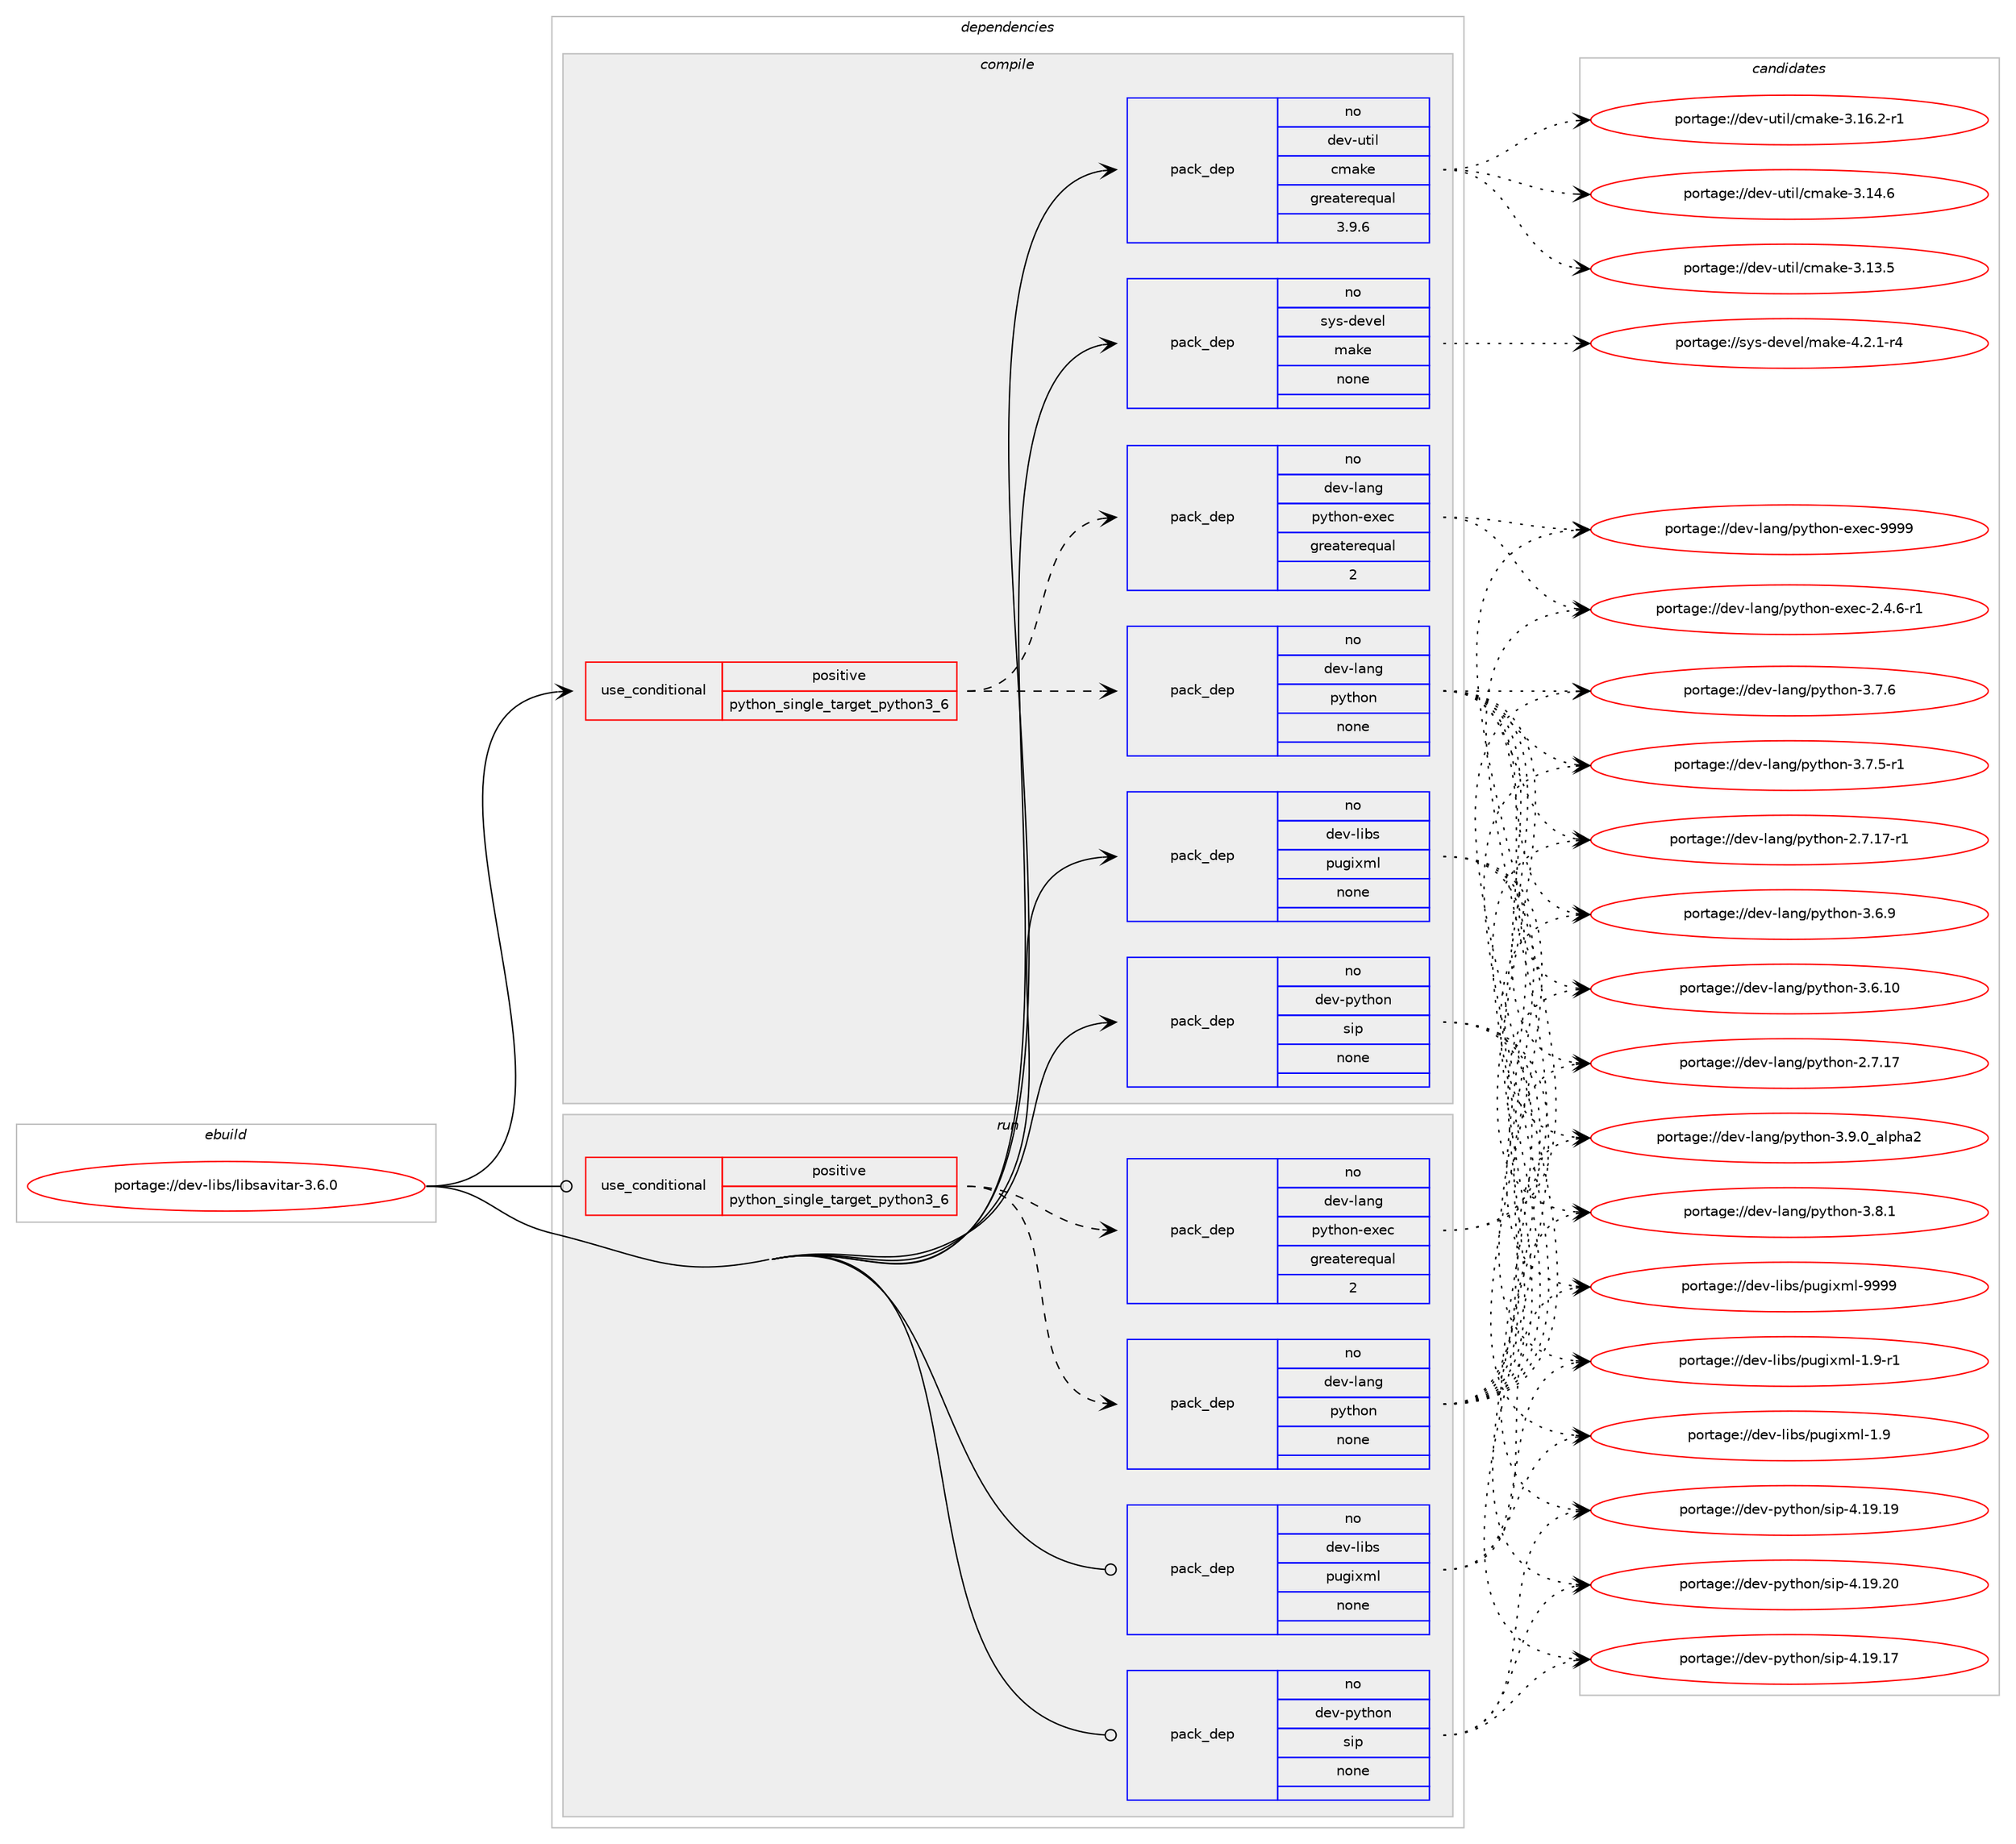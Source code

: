 digraph prolog {

# *************
# Graph options
# *************

newrank=true;
concentrate=true;
compound=true;
graph [rankdir=LR,fontname=Helvetica,fontsize=10,ranksep=1.5];#, ranksep=2.5, nodesep=0.2];
edge  [arrowhead=vee];
node  [fontname=Helvetica,fontsize=10];

# **********
# The ebuild
# **********

subgraph cluster_leftcol {
color=gray;
rank=same;
label=<<i>ebuild</i>>;
id [label="portage://dev-libs/libsavitar-3.6.0", color=red, width=4, href="../dev-libs/libsavitar-3.6.0.svg"];
}

# ****************
# The dependencies
# ****************

subgraph cluster_midcol {
color=gray;
label=<<i>dependencies</i>>;
subgraph cluster_compile {
fillcolor="#eeeeee";
style=filled;
label=<<i>compile</i>>;
subgraph cond124771 {
dependency510541 [label=<<TABLE BORDER="0" CELLBORDER="1" CELLSPACING="0" CELLPADDING="4"><TR><TD ROWSPAN="3" CELLPADDING="10">use_conditional</TD></TR><TR><TD>positive</TD></TR><TR><TD>python_single_target_python3_6</TD></TR></TABLE>>, shape=none, color=red];
subgraph pack380538 {
dependency510542 [label=<<TABLE BORDER="0" CELLBORDER="1" CELLSPACING="0" CELLPADDING="4" WIDTH="220"><TR><TD ROWSPAN="6" CELLPADDING="30">pack_dep</TD></TR><TR><TD WIDTH="110">no</TD></TR><TR><TD>dev-lang</TD></TR><TR><TD>python</TD></TR><TR><TD>none</TD></TR><TR><TD></TD></TR></TABLE>>, shape=none, color=blue];
}
dependency510541:e -> dependency510542:w [weight=20,style="dashed",arrowhead="vee"];
subgraph pack380539 {
dependency510543 [label=<<TABLE BORDER="0" CELLBORDER="1" CELLSPACING="0" CELLPADDING="4" WIDTH="220"><TR><TD ROWSPAN="6" CELLPADDING="30">pack_dep</TD></TR><TR><TD WIDTH="110">no</TD></TR><TR><TD>dev-lang</TD></TR><TR><TD>python-exec</TD></TR><TR><TD>greaterequal</TD></TR><TR><TD>2</TD></TR></TABLE>>, shape=none, color=blue];
}
dependency510541:e -> dependency510543:w [weight=20,style="dashed",arrowhead="vee"];
}
id:e -> dependency510541:w [weight=20,style="solid",arrowhead="vee"];
subgraph pack380540 {
dependency510544 [label=<<TABLE BORDER="0" CELLBORDER="1" CELLSPACING="0" CELLPADDING="4" WIDTH="220"><TR><TD ROWSPAN="6" CELLPADDING="30">pack_dep</TD></TR><TR><TD WIDTH="110">no</TD></TR><TR><TD>dev-libs</TD></TR><TR><TD>pugixml</TD></TR><TR><TD>none</TD></TR><TR><TD></TD></TR></TABLE>>, shape=none, color=blue];
}
id:e -> dependency510544:w [weight=20,style="solid",arrowhead="vee"];
subgraph pack380541 {
dependency510545 [label=<<TABLE BORDER="0" CELLBORDER="1" CELLSPACING="0" CELLPADDING="4" WIDTH="220"><TR><TD ROWSPAN="6" CELLPADDING="30">pack_dep</TD></TR><TR><TD WIDTH="110">no</TD></TR><TR><TD>dev-python</TD></TR><TR><TD>sip</TD></TR><TR><TD>none</TD></TR><TR><TD></TD></TR></TABLE>>, shape=none, color=blue];
}
id:e -> dependency510545:w [weight=20,style="solid",arrowhead="vee"];
subgraph pack380542 {
dependency510546 [label=<<TABLE BORDER="0" CELLBORDER="1" CELLSPACING="0" CELLPADDING="4" WIDTH="220"><TR><TD ROWSPAN="6" CELLPADDING="30">pack_dep</TD></TR><TR><TD WIDTH="110">no</TD></TR><TR><TD>dev-util</TD></TR><TR><TD>cmake</TD></TR><TR><TD>greaterequal</TD></TR><TR><TD>3.9.6</TD></TR></TABLE>>, shape=none, color=blue];
}
id:e -> dependency510546:w [weight=20,style="solid",arrowhead="vee"];
subgraph pack380543 {
dependency510547 [label=<<TABLE BORDER="0" CELLBORDER="1" CELLSPACING="0" CELLPADDING="4" WIDTH="220"><TR><TD ROWSPAN="6" CELLPADDING="30">pack_dep</TD></TR><TR><TD WIDTH="110">no</TD></TR><TR><TD>sys-devel</TD></TR><TR><TD>make</TD></TR><TR><TD>none</TD></TR><TR><TD></TD></TR></TABLE>>, shape=none, color=blue];
}
id:e -> dependency510547:w [weight=20,style="solid",arrowhead="vee"];
}
subgraph cluster_compileandrun {
fillcolor="#eeeeee";
style=filled;
label=<<i>compile and run</i>>;
}
subgraph cluster_run {
fillcolor="#eeeeee";
style=filled;
label=<<i>run</i>>;
subgraph cond124772 {
dependency510548 [label=<<TABLE BORDER="0" CELLBORDER="1" CELLSPACING="0" CELLPADDING="4"><TR><TD ROWSPAN="3" CELLPADDING="10">use_conditional</TD></TR><TR><TD>positive</TD></TR><TR><TD>python_single_target_python3_6</TD></TR></TABLE>>, shape=none, color=red];
subgraph pack380544 {
dependency510549 [label=<<TABLE BORDER="0" CELLBORDER="1" CELLSPACING="0" CELLPADDING="4" WIDTH="220"><TR><TD ROWSPAN="6" CELLPADDING="30">pack_dep</TD></TR><TR><TD WIDTH="110">no</TD></TR><TR><TD>dev-lang</TD></TR><TR><TD>python</TD></TR><TR><TD>none</TD></TR><TR><TD></TD></TR></TABLE>>, shape=none, color=blue];
}
dependency510548:e -> dependency510549:w [weight=20,style="dashed",arrowhead="vee"];
subgraph pack380545 {
dependency510550 [label=<<TABLE BORDER="0" CELLBORDER="1" CELLSPACING="0" CELLPADDING="4" WIDTH="220"><TR><TD ROWSPAN="6" CELLPADDING="30">pack_dep</TD></TR><TR><TD WIDTH="110">no</TD></TR><TR><TD>dev-lang</TD></TR><TR><TD>python-exec</TD></TR><TR><TD>greaterequal</TD></TR><TR><TD>2</TD></TR></TABLE>>, shape=none, color=blue];
}
dependency510548:e -> dependency510550:w [weight=20,style="dashed",arrowhead="vee"];
}
id:e -> dependency510548:w [weight=20,style="solid",arrowhead="odot"];
subgraph pack380546 {
dependency510551 [label=<<TABLE BORDER="0" CELLBORDER="1" CELLSPACING="0" CELLPADDING="4" WIDTH="220"><TR><TD ROWSPAN="6" CELLPADDING="30">pack_dep</TD></TR><TR><TD WIDTH="110">no</TD></TR><TR><TD>dev-libs</TD></TR><TR><TD>pugixml</TD></TR><TR><TD>none</TD></TR><TR><TD></TD></TR></TABLE>>, shape=none, color=blue];
}
id:e -> dependency510551:w [weight=20,style="solid",arrowhead="odot"];
subgraph pack380547 {
dependency510552 [label=<<TABLE BORDER="0" CELLBORDER="1" CELLSPACING="0" CELLPADDING="4" WIDTH="220"><TR><TD ROWSPAN="6" CELLPADDING="30">pack_dep</TD></TR><TR><TD WIDTH="110">no</TD></TR><TR><TD>dev-python</TD></TR><TR><TD>sip</TD></TR><TR><TD>none</TD></TR><TR><TD></TD></TR></TABLE>>, shape=none, color=blue];
}
id:e -> dependency510552:w [weight=20,style="solid",arrowhead="odot"];
}
}

# **************
# The candidates
# **************

subgraph cluster_choices {
rank=same;
color=gray;
label=<<i>candidates</i>>;

subgraph choice380538 {
color=black;
nodesep=1;
choice10010111845108971101034711212111610411111045514657464895971081121049750 [label="portage://dev-lang/python-3.9.0_alpha2", color=red, width=4,href="../dev-lang/python-3.9.0_alpha2.svg"];
choice100101118451089711010347112121116104111110455146564649 [label="portage://dev-lang/python-3.8.1", color=red, width=4,href="../dev-lang/python-3.8.1.svg"];
choice100101118451089711010347112121116104111110455146554654 [label="portage://dev-lang/python-3.7.6", color=red, width=4,href="../dev-lang/python-3.7.6.svg"];
choice1001011184510897110103471121211161041111104551465546534511449 [label="portage://dev-lang/python-3.7.5-r1", color=red, width=4,href="../dev-lang/python-3.7.5-r1.svg"];
choice100101118451089711010347112121116104111110455146544657 [label="portage://dev-lang/python-3.6.9", color=red, width=4,href="../dev-lang/python-3.6.9.svg"];
choice10010111845108971101034711212111610411111045514654464948 [label="portage://dev-lang/python-3.6.10", color=red, width=4,href="../dev-lang/python-3.6.10.svg"];
choice100101118451089711010347112121116104111110455046554649554511449 [label="portage://dev-lang/python-2.7.17-r1", color=red, width=4,href="../dev-lang/python-2.7.17-r1.svg"];
choice10010111845108971101034711212111610411111045504655464955 [label="portage://dev-lang/python-2.7.17", color=red, width=4,href="../dev-lang/python-2.7.17.svg"];
dependency510542:e -> choice10010111845108971101034711212111610411111045514657464895971081121049750:w [style=dotted,weight="100"];
dependency510542:e -> choice100101118451089711010347112121116104111110455146564649:w [style=dotted,weight="100"];
dependency510542:e -> choice100101118451089711010347112121116104111110455146554654:w [style=dotted,weight="100"];
dependency510542:e -> choice1001011184510897110103471121211161041111104551465546534511449:w [style=dotted,weight="100"];
dependency510542:e -> choice100101118451089711010347112121116104111110455146544657:w [style=dotted,weight="100"];
dependency510542:e -> choice10010111845108971101034711212111610411111045514654464948:w [style=dotted,weight="100"];
dependency510542:e -> choice100101118451089711010347112121116104111110455046554649554511449:w [style=dotted,weight="100"];
dependency510542:e -> choice10010111845108971101034711212111610411111045504655464955:w [style=dotted,weight="100"];
}
subgraph choice380539 {
color=black;
nodesep=1;
choice10010111845108971101034711212111610411111045101120101994557575757 [label="portage://dev-lang/python-exec-9999", color=red, width=4,href="../dev-lang/python-exec-9999.svg"];
choice10010111845108971101034711212111610411111045101120101994550465246544511449 [label="portage://dev-lang/python-exec-2.4.6-r1", color=red, width=4,href="../dev-lang/python-exec-2.4.6-r1.svg"];
dependency510543:e -> choice10010111845108971101034711212111610411111045101120101994557575757:w [style=dotted,weight="100"];
dependency510543:e -> choice10010111845108971101034711212111610411111045101120101994550465246544511449:w [style=dotted,weight="100"];
}
subgraph choice380540 {
color=black;
nodesep=1;
choice1001011184510810598115471121171031051201091084557575757 [label="portage://dev-libs/pugixml-9999", color=red, width=4,href="../dev-libs/pugixml-9999.svg"];
choice100101118451081059811547112117103105120109108454946574511449 [label="portage://dev-libs/pugixml-1.9-r1", color=red, width=4,href="../dev-libs/pugixml-1.9-r1.svg"];
choice10010111845108105981154711211710310512010910845494657 [label="portage://dev-libs/pugixml-1.9", color=red, width=4,href="../dev-libs/pugixml-1.9.svg"];
dependency510544:e -> choice1001011184510810598115471121171031051201091084557575757:w [style=dotted,weight="100"];
dependency510544:e -> choice100101118451081059811547112117103105120109108454946574511449:w [style=dotted,weight="100"];
dependency510544:e -> choice10010111845108105981154711211710310512010910845494657:w [style=dotted,weight="100"];
}
subgraph choice380541 {
color=black;
nodesep=1;
choice10010111845112121116104111110471151051124552464957465048 [label="portage://dev-python/sip-4.19.20", color=red, width=4,href="../dev-python/sip-4.19.20.svg"];
choice10010111845112121116104111110471151051124552464957464957 [label="portage://dev-python/sip-4.19.19", color=red, width=4,href="../dev-python/sip-4.19.19.svg"];
choice10010111845112121116104111110471151051124552464957464955 [label="portage://dev-python/sip-4.19.17", color=red, width=4,href="../dev-python/sip-4.19.17.svg"];
dependency510545:e -> choice10010111845112121116104111110471151051124552464957465048:w [style=dotted,weight="100"];
dependency510545:e -> choice10010111845112121116104111110471151051124552464957464957:w [style=dotted,weight="100"];
dependency510545:e -> choice10010111845112121116104111110471151051124552464957464955:w [style=dotted,weight="100"];
}
subgraph choice380542 {
color=black;
nodesep=1;
choice10010111845117116105108479910997107101455146495446504511449 [label="portage://dev-util/cmake-3.16.2-r1", color=red, width=4,href="../dev-util/cmake-3.16.2-r1.svg"];
choice1001011184511711610510847991099710710145514649524654 [label="portage://dev-util/cmake-3.14.6", color=red, width=4,href="../dev-util/cmake-3.14.6.svg"];
choice1001011184511711610510847991099710710145514649514653 [label="portage://dev-util/cmake-3.13.5", color=red, width=4,href="../dev-util/cmake-3.13.5.svg"];
dependency510546:e -> choice10010111845117116105108479910997107101455146495446504511449:w [style=dotted,weight="100"];
dependency510546:e -> choice1001011184511711610510847991099710710145514649524654:w [style=dotted,weight="100"];
dependency510546:e -> choice1001011184511711610510847991099710710145514649514653:w [style=dotted,weight="100"];
}
subgraph choice380543 {
color=black;
nodesep=1;
choice1151211154510010111810110847109971071014552465046494511452 [label="portage://sys-devel/make-4.2.1-r4", color=red, width=4,href="../sys-devel/make-4.2.1-r4.svg"];
dependency510547:e -> choice1151211154510010111810110847109971071014552465046494511452:w [style=dotted,weight="100"];
}
subgraph choice380544 {
color=black;
nodesep=1;
choice10010111845108971101034711212111610411111045514657464895971081121049750 [label="portage://dev-lang/python-3.9.0_alpha2", color=red, width=4,href="../dev-lang/python-3.9.0_alpha2.svg"];
choice100101118451089711010347112121116104111110455146564649 [label="portage://dev-lang/python-3.8.1", color=red, width=4,href="../dev-lang/python-3.8.1.svg"];
choice100101118451089711010347112121116104111110455146554654 [label="portage://dev-lang/python-3.7.6", color=red, width=4,href="../dev-lang/python-3.7.6.svg"];
choice1001011184510897110103471121211161041111104551465546534511449 [label="portage://dev-lang/python-3.7.5-r1", color=red, width=4,href="../dev-lang/python-3.7.5-r1.svg"];
choice100101118451089711010347112121116104111110455146544657 [label="portage://dev-lang/python-3.6.9", color=red, width=4,href="../dev-lang/python-3.6.9.svg"];
choice10010111845108971101034711212111610411111045514654464948 [label="portage://dev-lang/python-3.6.10", color=red, width=4,href="../dev-lang/python-3.6.10.svg"];
choice100101118451089711010347112121116104111110455046554649554511449 [label="portage://dev-lang/python-2.7.17-r1", color=red, width=4,href="../dev-lang/python-2.7.17-r1.svg"];
choice10010111845108971101034711212111610411111045504655464955 [label="portage://dev-lang/python-2.7.17", color=red, width=4,href="../dev-lang/python-2.7.17.svg"];
dependency510549:e -> choice10010111845108971101034711212111610411111045514657464895971081121049750:w [style=dotted,weight="100"];
dependency510549:e -> choice100101118451089711010347112121116104111110455146564649:w [style=dotted,weight="100"];
dependency510549:e -> choice100101118451089711010347112121116104111110455146554654:w [style=dotted,weight="100"];
dependency510549:e -> choice1001011184510897110103471121211161041111104551465546534511449:w [style=dotted,weight="100"];
dependency510549:e -> choice100101118451089711010347112121116104111110455146544657:w [style=dotted,weight="100"];
dependency510549:e -> choice10010111845108971101034711212111610411111045514654464948:w [style=dotted,weight="100"];
dependency510549:e -> choice100101118451089711010347112121116104111110455046554649554511449:w [style=dotted,weight="100"];
dependency510549:e -> choice10010111845108971101034711212111610411111045504655464955:w [style=dotted,weight="100"];
}
subgraph choice380545 {
color=black;
nodesep=1;
choice10010111845108971101034711212111610411111045101120101994557575757 [label="portage://dev-lang/python-exec-9999", color=red, width=4,href="../dev-lang/python-exec-9999.svg"];
choice10010111845108971101034711212111610411111045101120101994550465246544511449 [label="portage://dev-lang/python-exec-2.4.6-r1", color=red, width=4,href="../dev-lang/python-exec-2.4.6-r1.svg"];
dependency510550:e -> choice10010111845108971101034711212111610411111045101120101994557575757:w [style=dotted,weight="100"];
dependency510550:e -> choice10010111845108971101034711212111610411111045101120101994550465246544511449:w [style=dotted,weight="100"];
}
subgraph choice380546 {
color=black;
nodesep=1;
choice1001011184510810598115471121171031051201091084557575757 [label="portage://dev-libs/pugixml-9999", color=red, width=4,href="../dev-libs/pugixml-9999.svg"];
choice100101118451081059811547112117103105120109108454946574511449 [label="portage://dev-libs/pugixml-1.9-r1", color=red, width=4,href="../dev-libs/pugixml-1.9-r1.svg"];
choice10010111845108105981154711211710310512010910845494657 [label="portage://dev-libs/pugixml-1.9", color=red, width=4,href="../dev-libs/pugixml-1.9.svg"];
dependency510551:e -> choice1001011184510810598115471121171031051201091084557575757:w [style=dotted,weight="100"];
dependency510551:e -> choice100101118451081059811547112117103105120109108454946574511449:w [style=dotted,weight="100"];
dependency510551:e -> choice10010111845108105981154711211710310512010910845494657:w [style=dotted,weight="100"];
}
subgraph choice380547 {
color=black;
nodesep=1;
choice10010111845112121116104111110471151051124552464957465048 [label="portage://dev-python/sip-4.19.20", color=red, width=4,href="../dev-python/sip-4.19.20.svg"];
choice10010111845112121116104111110471151051124552464957464957 [label="portage://dev-python/sip-4.19.19", color=red, width=4,href="../dev-python/sip-4.19.19.svg"];
choice10010111845112121116104111110471151051124552464957464955 [label="portage://dev-python/sip-4.19.17", color=red, width=4,href="../dev-python/sip-4.19.17.svg"];
dependency510552:e -> choice10010111845112121116104111110471151051124552464957465048:w [style=dotted,weight="100"];
dependency510552:e -> choice10010111845112121116104111110471151051124552464957464957:w [style=dotted,weight="100"];
dependency510552:e -> choice10010111845112121116104111110471151051124552464957464955:w [style=dotted,weight="100"];
}
}

}
